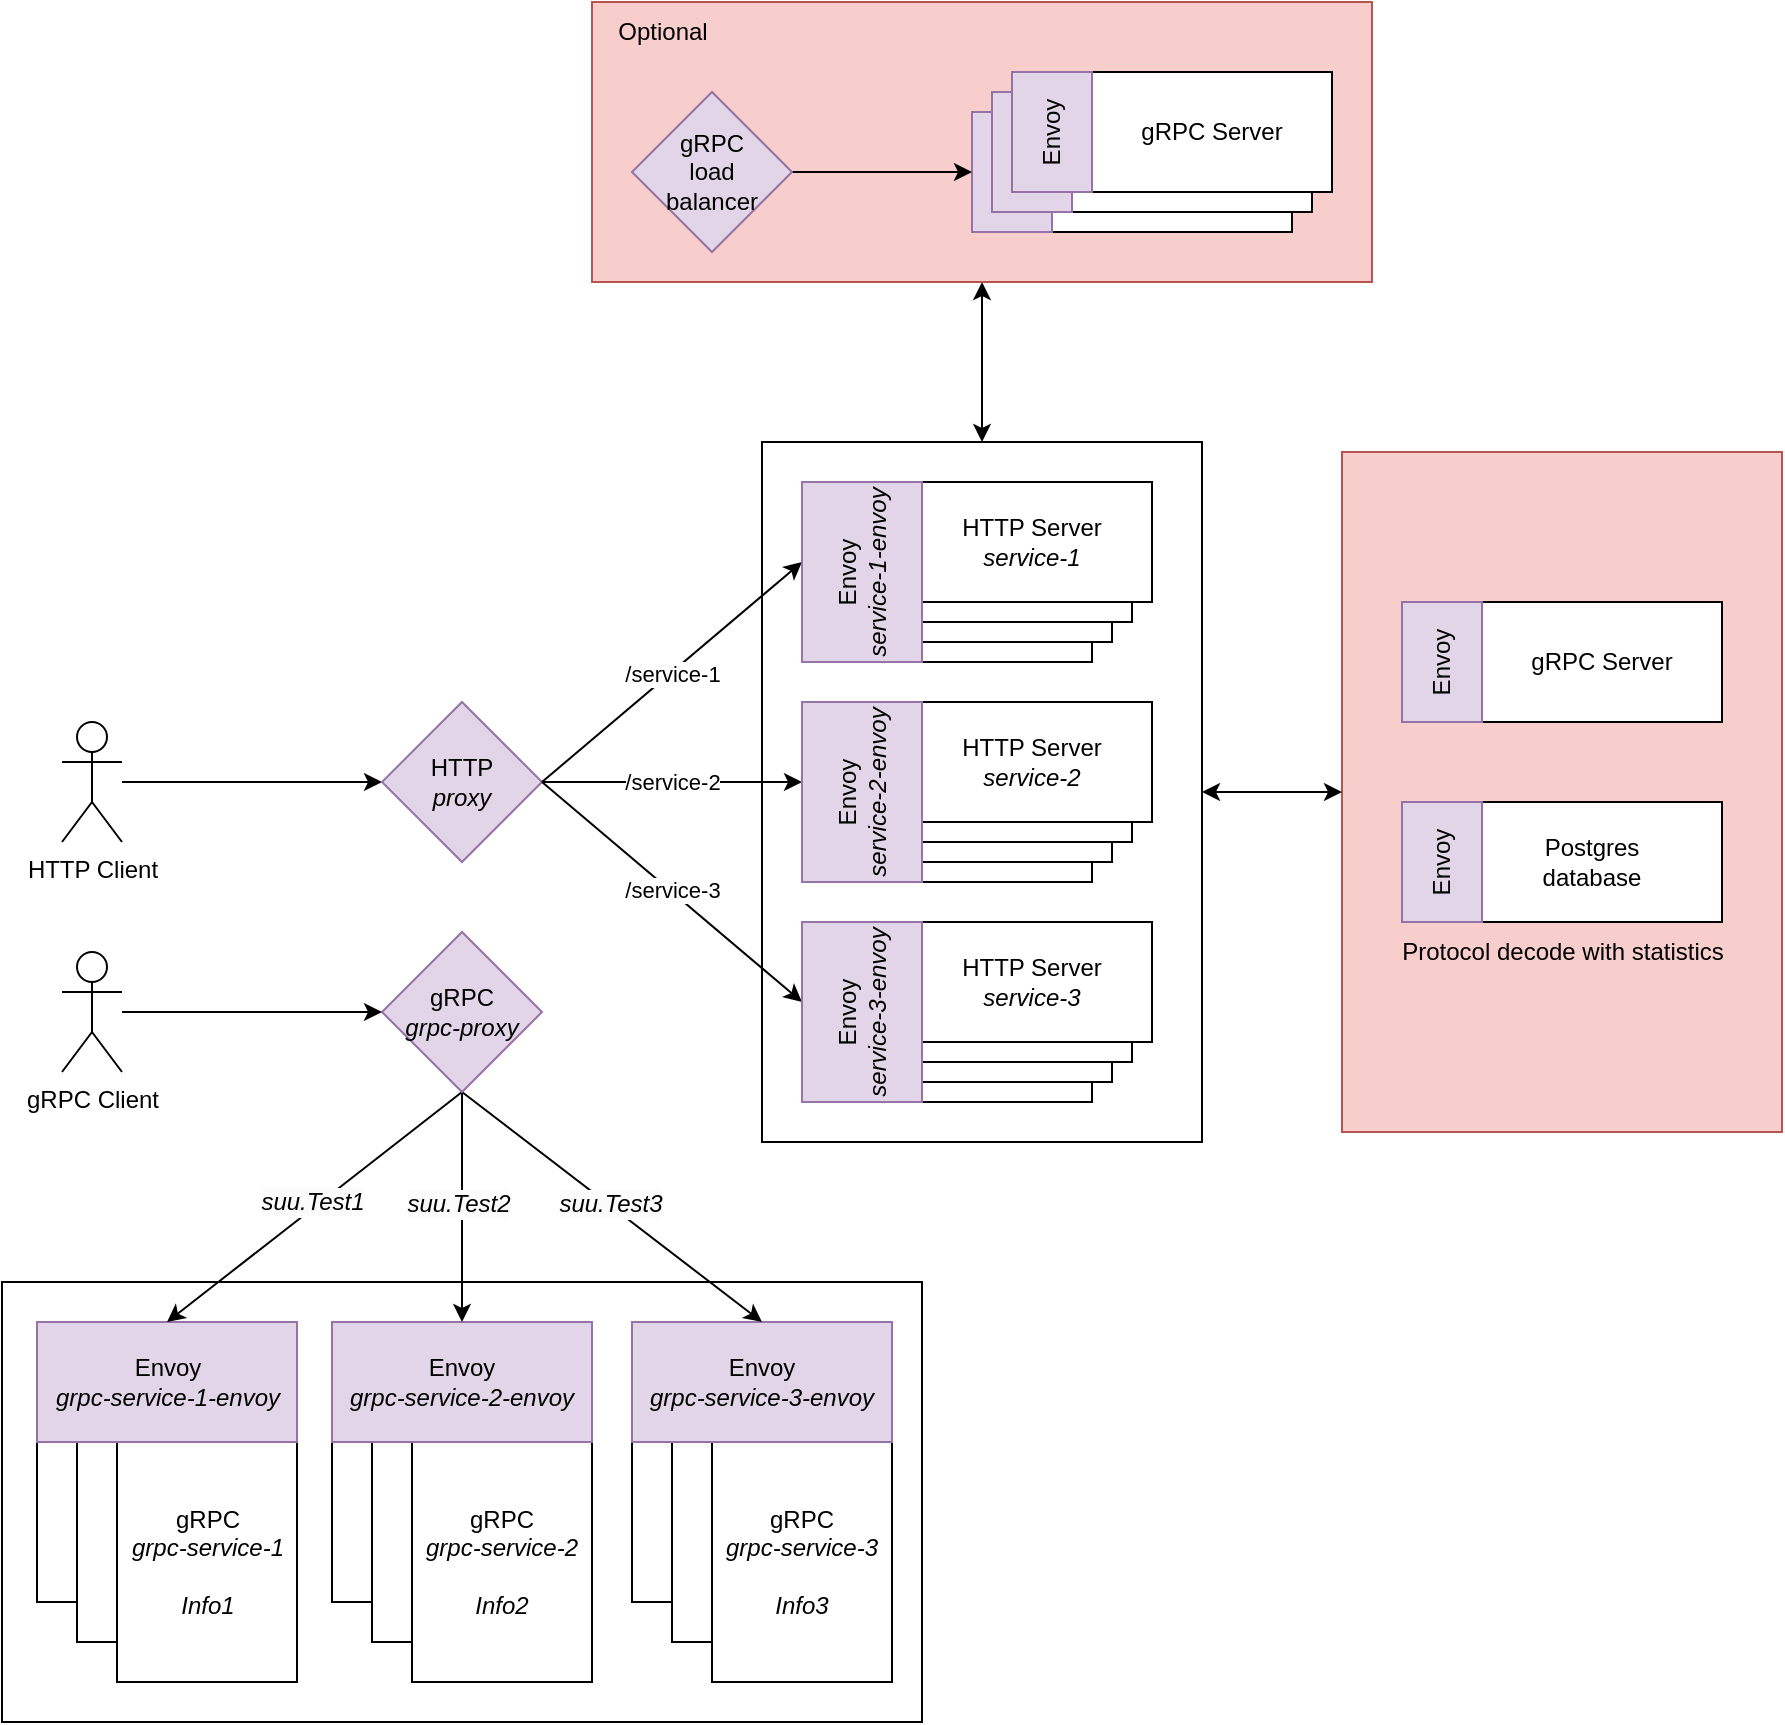<mxfile version="22.1.16" type="device">
  <diagram name="Page-1" id="4XVdnm4Mh2VWJTdFokWx">
    <mxGraphModel dx="719" dy="1763" grid="1" gridSize="10" guides="1" tooltips="1" connect="1" arrows="1" fold="1" page="1" pageScale="1" pageWidth="850" pageHeight="1100" math="0" shadow="0">
      <root>
        <mxCell id="0" />
        <mxCell id="1" parent="0" />
        <mxCell id="FvD66rcxhZCY_vO8rHZ7-28" value="" style="rounded=0;whiteSpace=wrap;html=1;" vertex="1" parent="1">
          <mxGeometry x="90" y="620" width="460" height="220" as="geometry" />
        </mxCell>
        <mxCell id="kOX-skd0nRhdrvtllHpR-61" value="" style="rounded=0;whiteSpace=wrap;html=1;" parent="1" vertex="1">
          <mxGeometry x="470" y="200" width="220" height="350" as="geometry" />
        </mxCell>
        <mxCell id="ZVSoIX3MnWESnNS0VUpJ-5" value="Serwer HTTP" style="rounded=0;whiteSpace=wrap;html=1;" parent="1" vertex="1">
          <mxGeometry x="515" y="470" width="120" height="60" as="geometry" />
        </mxCell>
        <mxCell id="ZVSoIX3MnWESnNS0VUpJ-4" value="Serwer HTTP" style="rounded=0;whiteSpace=wrap;html=1;" parent="1" vertex="1">
          <mxGeometry x="515" y="250" width="120" height="60" as="geometry" />
        </mxCell>
        <mxCell id="ZVSoIX3MnWESnNS0VUpJ-3" value="Serwer HTTP" style="rounded=0;whiteSpace=wrap;html=1;" parent="1" vertex="1">
          <mxGeometry x="515" y="360" width="120" height="60" as="geometry" />
        </mxCell>
        <mxCell id="kOX-skd0nRhdrvtllHpR-62" value="" style="rounded=0;whiteSpace=wrap;html=1;fillColor=#f8cecc;strokeColor=#b85450;" parent="1" vertex="1">
          <mxGeometry x="760" y="205" width="220" height="340" as="geometry" />
        </mxCell>
        <mxCell id="kOX-skd0nRhdrvtllHpR-64" style="edgeStyle=orthogonalEdgeStyle;rounded=0;orthogonalLoop=1;jettySize=auto;html=1;exitX=1;exitY=0.5;exitDx=0;exitDy=0;entryX=0;entryY=0.5;entryDx=0;entryDy=0;startArrow=classic;startFill=1;" parent="1" source="kOX-skd0nRhdrvtllHpR-61" target="kOX-skd0nRhdrvtllHpR-62" edge="1">
          <mxGeometry relative="1" as="geometry" />
        </mxCell>
        <mxCell id="kOX-skd0nRhdrvtllHpR-65" style="rounded=0;orthogonalLoop=1;jettySize=auto;html=1;exitX=0.5;exitY=0;exitDx=0;exitDy=0;entryX=0.5;entryY=1;entryDx=0;entryDy=0;startArrow=classic;startFill=1;" parent="1" source="kOX-skd0nRhdrvtllHpR-61" target="kOX-skd0nRhdrvtllHpR-49" edge="1">
          <mxGeometry relative="1" as="geometry" />
        </mxCell>
        <mxCell id="kOX-skd0nRhdrvtllHpR-49" value="&lt;div align=&quot;left&quot;&gt;&lt;br&gt;&lt;/div&gt;" style="rounded=0;whiteSpace=wrap;html=1;align=left;fillColor=#f8cecc;strokeColor=#b85450;" parent="1" vertex="1">
          <mxGeometry x="385" y="-20" width="390" height="140" as="geometry" />
        </mxCell>
        <mxCell id="prgVslOQz4MrDE7OXUun-4" value="" style="edgeStyle=orthogonalEdgeStyle;rounded=0;orthogonalLoop=1;jettySize=auto;html=1;" parent="1" source="prgVslOQz4MrDE7OXUun-2" edge="1">
          <mxGeometry relative="1" as="geometry">
            <mxPoint x="280" y="370" as="targetPoint" />
          </mxGeometry>
        </mxCell>
        <mxCell id="prgVslOQz4MrDE7OXUun-2" value="HTTP Client" style="shape=umlActor;verticalLabelPosition=bottom;verticalAlign=top;html=1;outlineConnect=0;" parent="1" vertex="1">
          <mxGeometry x="120" y="340" width="30" height="60" as="geometry" />
        </mxCell>
        <mxCell id="prgVslOQz4MrDE7OXUun-7" style="rounded=0;orthogonalLoop=1;jettySize=auto;html=1;entryX=0;entryY=0.5;entryDx=0;entryDy=0;" parent="1" target="prgVslOQz4MrDE7OXUun-6" edge="1">
          <mxGeometry relative="1" as="geometry">
            <mxPoint x="525" y="270" as="sourcePoint" />
          </mxGeometry>
        </mxCell>
        <mxCell id="prgVslOQz4MrDE7OXUun-10" style="edgeStyle=orthogonalEdgeStyle;rounded=0;orthogonalLoop=1;jettySize=auto;html=1;exitX=1;exitY=0.5;exitDx=0;exitDy=0;entryX=0;entryY=0.5;entryDx=0;entryDy=0;" parent="1" target="prgVslOQz4MrDE7OXUun-8" edge="1">
          <mxGeometry relative="1" as="geometry">
            <mxPoint x="525" y="380" as="sourcePoint" />
          </mxGeometry>
        </mxCell>
        <mxCell id="prgVslOQz4MrDE7OXUun-11" style="rounded=0;orthogonalLoop=1;jettySize=auto;html=1;exitX=1;exitY=0.5;exitDx=0;exitDy=0;entryX=0;entryY=0.5;entryDx=0;entryDy=0;" parent="1" target="prgVslOQz4MrDE7OXUun-9" edge="1">
          <mxGeometry relative="1" as="geometry">
            <mxPoint x="525" y="490" as="sourcePoint" />
          </mxGeometry>
        </mxCell>
        <mxCell id="prgVslOQz4MrDE7OXUun-5" value="&lt;div&gt;HTTP&lt;/div&gt;&lt;div&gt;&lt;i&gt;proxy&lt;/i&gt;&lt;/div&gt;" style="rhombus;whiteSpace=wrap;html=1;fillColor=#e1d5e7;strokeColor=#9673a6;" parent="1" vertex="1">
          <mxGeometry x="280" y="330" width="80" height="80" as="geometry" />
        </mxCell>
        <mxCell id="prgVslOQz4MrDE7OXUun-6" value="Serwer HTTP" style="rounded=0;whiteSpace=wrap;html=1;" parent="1" vertex="1">
          <mxGeometry x="525" y="240" width="120" height="60" as="geometry" />
        </mxCell>
        <mxCell id="prgVslOQz4MrDE7OXUun-8" value="Serwer HTTP" style="rounded=0;whiteSpace=wrap;html=1;" parent="1" vertex="1">
          <mxGeometry x="525" y="350" width="120" height="60" as="geometry" />
        </mxCell>
        <mxCell id="prgVslOQz4MrDE7OXUun-9" value="Serwer HTTP" style="rounded=0;whiteSpace=wrap;html=1;" parent="1" vertex="1">
          <mxGeometry x="525" y="460" width="120" height="60" as="geometry" />
        </mxCell>
        <mxCell id="prgVslOQz4MrDE7OXUun-12" value="gRPC Server" style="rounded=0;whiteSpace=wrap;html=1;" parent="1" vertex="1">
          <mxGeometry x="615" y="35" width="120" height="60" as="geometry" />
        </mxCell>
        <mxCell id="prgVslOQz4MrDE7OXUun-30" value="&lt;div&gt;Postgres&lt;/div&gt;&lt;div&gt;database&lt;br&gt;&lt;/div&gt;" style="whiteSpace=wrap;html=1;rounded=0;" parent="1" vertex="1">
          <mxGeometry x="820" y="380" width="130" height="60" as="geometry" />
        </mxCell>
        <mxCell id="kOX-skd0nRhdrvtllHpR-11" value="" style="rounded=0;orthogonalLoop=1;jettySize=auto;html=1;entryX=0;entryY=0.5;entryDx=0;entryDy=0;" parent="1" edge="1">
          <mxGeometry relative="1" as="geometry">
            <mxPoint x="360" y="370" as="sourcePoint" />
            <mxPoint x="490" y="260" as="targetPoint" />
          </mxGeometry>
        </mxCell>
        <mxCell id="kOX-skd0nRhdrvtllHpR-21" value="/service-1" style="edgeLabel;html=1;align=center;verticalAlign=middle;resizable=0;points=[];" parent="kOX-skd0nRhdrvtllHpR-11" vertex="1" connectable="0">
          <mxGeometry x="-0.006" relative="1" as="geometry">
            <mxPoint as="offset" />
          </mxGeometry>
        </mxCell>
        <mxCell id="kOX-skd0nRhdrvtllHpR-14" value="" style="edgeStyle=orthogonalEdgeStyle;rounded=0;orthogonalLoop=1;jettySize=auto;html=1;exitX=1;exitY=0.5;exitDx=0;exitDy=0;entryX=0;entryY=0.5;entryDx=0;entryDy=0;" parent="1" source="prgVslOQz4MrDE7OXUun-5" edge="1">
          <mxGeometry relative="1" as="geometry">
            <mxPoint x="360" y="370" as="sourcePoint" />
            <mxPoint x="490" y="370" as="targetPoint" />
          </mxGeometry>
        </mxCell>
        <mxCell id="kOX-skd0nRhdrvtllHpR-20" value="/service-2" style="edgeLabel;html=1;align=center;verticalAlign=middle;resizable=0;points=[];" parent="kOX-skd0nRhdrvtllHpR-14" vertex="1" connectable="0">
          <mxGeometry x="-0.006" relative="1" as="geometry">
            <mxPoint as="offset" />
          </mxGeometry>
        </mxCell>
        <mxCell id="kOX-skd0nRhdrvtllHpR-17" value="" style="rounded=0;orthogonalLoop=1;jettySize=auto;html=1;exitX=1;exitY=0.5;exitDx=0;exitDy=0;entryX=0;entryY=0.5;entryDx=0;entryDy=0;" parent="1" source="prgVslOQz4MrDE7OXUun-5" edge="1">
          <mxGeometry relative="1" as="geometry">
            <mxPoint x="360" y="370" as="sourcePoint" />
            <mxPoint x="490" y="480" as="targetPoint" />
          </mxGeometry>
        </mxCell>
        <mxCell id="kOX-skd0nRhdrvtllHpR-18" value="/service-3" style="edgeLabel;html=1;align=center;verticalAlign=middle;resizable=0;points=[];" parent="kOX-skd0nRhdrvtllHpR-17" vertex="1" connectable="0">
          <mxGeometry x="-0.008" y="1" relative="1" as="geometry">
            <mxPoint as="offset" />
          </mxGeometry>
        </mxCell>
        <mxCell id="kOX-skd0nRhdrvtllHpR-22" value="Serwer HTTP" style="rounded=0;whiteSpace=wrap;html=1;" parent="1" vertex="1">
          <mxGeometry x="535" y="230" width="120" height="60" as="geometry" />
        </mxCell>
        <mxCell id="kOX-skd0nRhdrvtllHpR-24" value="HTTP Server&lt;br&gt;&lt;i&gt;service-1&lt;/i&gt;" style="rounded=0;whiteSpace=wrap;html=1;" parent="1" vertex="1">
          <mxGeometry x="545" y="220" width="120" height="60" as="geometry" />
        </mxCell>
        <mxCell id="kOX-skd0nRhdrvtllHpR-26" value="Serwer HTTP" style="rounded=0;whiteSpace=wrap;html=1;" parent="1" vertex="1">
          <mxGeometry x="535" y="340" width="120" height="60" as="geometry" />
        </mxCell>
        <mxCell id="kOX-skd0nRhdrvtllHpR-28" value="HTTP Server&lt;br&gt;&lt;i&gt;service-2&lt;/i&gt;" style="rounded=0;whiteSpace=wrap;html=1;" parent="1" vertex="1">
          <mxGeometry x="545" y="330" width="120" height="60" as="geometry" />
        </mxCell>
        <mxCell id="kOX-skd0nRhdrvtllHpR-30" value="Serwer HTTP" style="rounded=0;whiteSpace=wrap;html=1;" parent="1" vertex="1">
          <mxGeometry x="535" y="450" width="120" height="60" as="geometry" />
        </mxCell>
        <mxCell id="kOX-skd0nRhdrvtllHpR-32" value="HTTP Server&lt;br&gt;&lt;i&gt;service-3&lt;/i&gt;" style="rounded=0;whiteSpace=wrap;html=1;" parent="1" vertex="1">
          <mxGeometry x="545" y="440" width="120" height="60" as="geometry" />
        </mxCell>
        <mxCell id="kOX-skd0nRhdrvtllHpR-34" value="Envoy" style="rounded=0;whiteSpace=wrap;html=1;fillColor=#e1d5e7;strokeColor=#9673a6;horizontal=0;" parent="1" vertex="1">
          <mxGeometry x="575" y="35" width="40" height="60" as="geometry" />
        </mxCell>
        <mxCell id="kOX-skd0nRhdrvtllHpR-35" value="gRPC Server" style="rounded=0;whiteSpace=wrap;html=1;" parent="1" vertex="1">
          <mxGeometry x="625" y="25" width="120" height="60" as="geometry" />
        </mxCell>
        <mxCell id="kOX-skd0nRhdrvtllHpR-36" value="Envoy" style="rounded=0;whiteSpace=wrap;html=1;fillColor=#e1d5e7;strokeColor=#9673a6;horizontal=0;" parent="1" vertex="1">
          <mxGeometry x="585" y="25" width="40" height="60" as="geometry" />
        </mxCell>
        <mxCell id="kOX-skd0nRhdrvtllHpR-37" value="gRPC Server" style="rounded=0;whiteSpace=wrap;html=1;" parent="1" vertex="1">
          <mxGeometry x="635" y="15" width="120" height="60" as="geometry" />
        </mxCell>
        <mxCell id="kOX-skd0nRhdrvtllHpR-38" value="Envoy" style="rounded=0;whiteSpace=wrap;html=1;fillColor=#e1d5e7;strokeColor=#9673a6;horizontal=0;" parent="1" vertex="1">
          <mxGeometry x="595" y="15" width="40" height="60" as="geometry" />
        </mxCell>
        <mxCell id="kOX-skd0nRhdrvtllHpR-39" value="gRPC Server" style="rounded=0;whiteSpace=wrap;html=1;" parent="1" vertex="1">
          <mxGeometry x="830" y="280" width="120" height="60" as="geometry" />
        </mxCell>
        <mxCell id="kOX-skd0nRhdrvtllHpR-40" value="Envoy" style="rounded=0;whiteSpace=wrap;html=1;fillColor=#e1d5e7;strokeColor=#9673a6;horizontal=0;" parent="1" vertex="1">
          <mxGeometry x="790" y="280" width="40" height="60" as="geometry" />
        </mxCell>
        <mxCell id="kOX-skd0nRhdrvtllHpR-42" style="edgeStyle=orthogonalEdgeStyle;rounded=0;orthogonalLoop=1;jettySize=auto;html=1;exitX=1;exitY=0.5;exitDx=0;exitDy=0;entryX=0;entryY=0.5;entryDx=0;entryDy=0;" parent="1" source="kOX-skd0nRhdrvtllHpR-41" target="kOX-skd0nRhdrvtllHpR-34" edge="1">
          <mxGeometry relative="1" as="geometry" />
        </mxCell>
        <mxCell id="kOX-skd0nRhdrvtllHpR-41" value="&lt;div&gt;gRPC&lt;/div&gt;&lt;div&gt;load&lt;/div&gt;&lt;div&gt;balancer&lt;br&gt;&lt;/div&gt;" style="rhombus;whiteSpace=wrap;html=1;fillColor=#e1d5e7;strokeColor=#9673a6;" parent="1" vertex="1">
          <mxGeometry x="405" y="25" width="80" height="80" as="geometry" />
        </mxCell>
        <mxCell id="kOX-skd0nRhdrvtllHpR-43" value="&lt;div&gt;Envoy&lt;/div&gt;" style="rounded=0;whiteSpace=wrap;html=1;fillColor=#e1d5e7;strokeColor=#9673a6;horizontal=0;align=center;" parent="1" vertex="1">
          <mxGeometry x="790" y="380" width="40" height="60" as="geometry" />
        </mxCell>
        <mxCell id="kOX-skd0nRhdrvtllHpR-50" value="Optional" style="text;html=1;align=center;verticalAlign=middle;resizable=0;points=[];autosize=1;strokeColor=none;fillColor=none;fontStyle=0" parent="1" vertex="1">
          <mxGeometry x="385" y="-20" width="70" height="30" as="geometry" />
        </mxCell>
        <mxCell id="kOX-skd0nRhdrvtllHpR-53" value="Protocol decode with statistics" style="text;html=1;align=center;verticalAlign=middle;resizable=0;points=[];autosize=1;strokeColor=none;fillColor=none;" parent="1" vertex="1">
          <mxGeometry x="780" y="440" width="180" height="30" as="geometry" />
        </mxCell>
        <mxCell id="ZVSoIX3MnWESnNS0VUpJ-1" value="Envoy&lt;br&gt;&lt;i&gt;service-2-envoy&lt;/i&gt;" style="rounded=0;whiteSpace=wrap;html=1;fillColor=#e1d5e7;strokeColor=#9673a6;horizontal=0;" parent="1" vertex="1">
          <mxGeometry x="490" y="330" width="60" height="90" as="geometry" />
        </mxCell>
        <mxCell id="ZVSoIX3MnWESnNS0VUpJ-6" value="Envoy&lt;br&gt;&lt;i&gt;service-1-envoy&lt;/i&gt;" style="rounded=0;whiteSpace=wrap;html=1;fillColor=#e1d5e7;strokeColor=#9673a6;horizontal=0;" parent="1" vertex="1">
          <mxGeometry x="490" y="220" width="60" height="90" as="geometry" />
        </mxCell>
        <mxCell id="ZVSoIX3MnWESnNS0VUpJ-7" value="Envoy&lt;br&gt;&lt;i&gt;service-3-envoy&lt;/i&gt;" style="rounded=0;whiteSpace=wrap;html=1;fillColor=#e1d5e7;strokeColor=#9673a6;horizontal=0;" parent="1" vertex="1">
          <mxGeometry x="490" y="440" width="60" height="90" as="geometry" />
        </mxCell>
        <mxCell id="FvD66rcxhZCY_vO8rHZ7-9" value="gRPC&lt;br&gt;&lt;i&gt;grpc-service-1&lt;/i&gt;" style="rounded=0;whiteSpace=wrap;html=1;direction=south;" vertex="1" parent="1">
          <mxGeometry x="127.5" y="680" width="90" height="120" as="geometry" />
        </mxCell>
        <mxCell id="FvD66rcxhZCY_vO8rHZ7-4" value="" style="rounded=0;whiteSpace=wrap;html=1;direction=south;" vertex="1" parent="1">
          <mxGeometry x="107.5" y="660" width="90" height="120" as="geometry" />
        </mxCell>
        <mxCell id="FvD66rcxhZCY_vO8rHZ7-10" value="" style="rounded=0;whiteSpace=wrap;html=1;direction=south;" vertex="1" parent="1">
          <mxGeometry x="127.5" y="680" width="90" height="120" as="geometry" />
        </mxCell>
        <mxCell id="FvD66rcxhZCY_vO8rHZ7-11" value="gRPC&lt;br&gt;&lt;i&gt;grpc-service-1&lt;br&gt;&lt;br&gt;Info1&lt;br&gt;&lt;/i&gt;" style="rounded=0;whiteSpace=wrap;html=1;direction=south;" vertex="1" parent="1">
          <mxGeometry x="147.5" y="700" width="90" height="120" as="geometry" />
        </mxCell>
        <mxCell id="FvD66rcxhZCY_vO8rHZ7-5" value="Envoy&lt;br&gt;&lt;i&gt;grpc-service-1-envoy&lt;/i&gt;" style="rounded=0;whiteSpace=wrap;html=1;fillColor=#e1d5e7;strokeColor=#9673a6;horizontal=1;direction=south;" vertex="1" parent="1">
          <mxGeometry x="107.5" y="640" width="130" height="60" as="geometry" />
        </mxCell>
        <mxCell id="FvD66rcxhZCY_vO8rHZ7-17" value="gRPC&lt;br&gt;&lt;i&gt;grpc-service-1&lt;/i&gt;" style="rounded=0;whiteSpace=wrap;html=1;direction=south;" vertex="1" parent="1">
          <mxGeometry x="277.5" y="680" width="90" height="120" as="geometry" />
        </mxCell>
        <mxCell id="FvD66rcxhZCY_vO8rHZ7-18" value="" style="rounded=0;whiteSpace=wrap;html=1;direction=south;" vertex="1" parent="1">
          <mxGeometry x="255" y="660" width="90" height="120" as="geometry" />
        </mxCell>
        <mxCell id="FvD66rcxhZCY_vO8rHZ7-19" value="" style="rounded=0;whiteSpace=wrap;html=1;direction=south;" vertex="1" parent="1">
          <mxGeometry x="275" y="680" width="90" height="120" as="geometry" />
        </mxCell>
        <mxCell id="FvD66rcxhZCY_vO8rHZ7-20" value="gRPC&lt;br&gt;&lt;i&gt;grpc-service-2&lt;br&gt;&lt;/i&gt;&lt;i&gt;&lt;br&gt;Info2&lt;br&gt;&lt;/i&gt;" style="rounded=0;whiteSpace=wrap;html=1;direction=south;" vertex="1" parent="1">
          <mxGeometry x="295" y="700" width="90" height="120" as="geometry" />
        </mxCell>
        <mxCell id="FvD66rcxhZCY_vO8rHZ7-21" value="Envoy&lt;br&gt;&lt;i&gt;grpc-service-2-envoy&lt;/i&gt;" style="rounded=0;whiteSpace=wrap;html=1;fillColor=#e1d5e7;strokeColor=#9673a6;horizontal=1;direction=south;" vertex="1" parent="1">
          <mxGeometry x="255" y="640" width="130" height="60" as="geometry" />
        </mxCell>
        <mxCell id="FvD66rcxhZCY_vO8rHZ7-22" value="gRPC&lt;br&gt;&lt;i&gt;grpc-service-1&lt;/i&gt;" style="rounded=0;whiteSpace=wrap;html=1;direction=south;" vertex="1" parent="1">
          <mxGeometry x="425" y="680" width="90" height="120" as="geometry" />
        </mxCell>
        <mxCell id="FvD66rcxhZCY_vO8rHZ7-23" value="" style="rounded=0;whiteSpace=wrap;html=1;direction=south;" vertex="1" parent="1">
          <mxGeometry x="405" y="660" width="90" height="120" as="geometry" />
        </mxCell>
        <mxCell id="FvD66rcxhZCY_vO8rHZ7-24" value="" style="rounded=0;whiteSpace=wrap;html=1;direction=south;" vertex="1" parent="1">
          <mxGeometry x="425" y="680" width="90" height="120" as="geometry" />
        </mxCell>
        <mxCell id="FvD66rcxhZCY_vO8rHZ7-25" value="gRPC&lt;br&gt;&lt;i&gt;grpc-service-3&lt;br&gt;&lt;/i&gt;&lt;i&gt;&lt;br&gt;Info3&lt;br&gt;&lt;/i&gt;" style="rounded=0;whiteSpace=wrap;html=1;direction=south;" vertex="1" parent="1">
          <mxGeometry x="445" y="700" width="90" height="120" as="geometry" />
        </mxCell>
        <mxCell id="FvD66rcxhZCY_vO8rHZ7-26" value="Envoy&lt;br&gt;&lt;i&gt;grpc-service-3-envoy&lt;/i&gt;" style="rounded=0;whiteSpace=wrap;html=1;fillColor=#e1d5e7;strokeColor=#9673a6;horizontal=1;direction=south;" vertex="1" parent="1">
          <mxGeometry x="405" y="640" width="130" height="60" as="geometry" />
        </mxCell>
        <mxCell id="FvD66rcxhZCY_vO8rHZ7-31" style="rounded=0;orthogonalLoop=1;jettySize=auto;html=1;exitX=0.5;exitY=1;exitDx=0;exitDy=0;entryX=0;entryY=0.5;entryDx=0;entryDy=0;" edge="1" parent="1" source="FvD66rcxhZCY_vO8rHZ7-27" target="FvD66rcxhZCY_vO8rHZ7-5">
          <mxGeometry relative="1" as="geometry" />
        </mxCell>
        <mxCell id="FvD66rcxhZCY_vO8rHZ7-34" value="&lt;i style=&quot;border-color: var(--border-color); font-size: 12px; background-color: rgb(251, 251, 251);&quot;&gt;suu.Test1&lt;/i&gt;" style="edgeLabel;html=1;align=center;verticalAlign=middle;resizable=0;points=[];" vertex="1" connectable="0" parent="FvD66rcxhZCY_vO8rHZ7-31">
          <mxGeometry x="-0.013" y="-3" relative="1" as="geometry">
            <mxPoint as="offset" />
          </mxGeometry>
        </mxCell>
        <mxCell id="FvD66rcxhZCY_vO8rHZ7-32" style="rounded=0;orthogonalLoop=1;jettySize=auto;html=1;exitX=0.5;exitY=1;exitDx=0;exitDy=0;entryX=0;entryY=0.5;entryDx=0;entryDy=0;" edge="1" parent="1" source="FvD66rcxhZCY_vO8rHZ7-27" target="FvD66rcxhZCY_vO8rHZ7-21">
          <mxGeometry relative="1" as="geometry" />
        </mxCell>
        <mxCell id="FvD66rcxhZCY_vO8rHZ7-35" value="&lt;i style=&quot;border-color: var(--border-color); font-size: 12px; background-color: rgb(251, 251, 251);&quot;&gt;suu.Test2&lt;/i&gt;" style="edgeLabel;html=1;align=center;verticalAlign=middle;resizable=0;points=[];" vertex="1" connectable="0" parent="FvD66rcxhZCY_vO8rHZ7-32">
          <mxGeometry x="-0.022" y="-2" relative="1" as="geometry">
            <mxPoint as="offset" />
          </mxGeometry>
        </mxCell>
        <mxCell id="FvD66rcxhZCY_vO8rHZ7-33" style="rounded=0;orthogonalLoop=1;jettySize=auto;html=1;exitX=0.5;exitY=1;exitDx=0;exitDy=0;entryX=0;entryY=0.5;entryDx=0;entryDy=0;" edge="1" parent="1" source="FvD66rcxhZCY_vO8rHZ7-27" target="FvD66rcxhZCY_vO8rHZ7-26">
          <mxGeometry relative="1" as="geometry" />
        </mxCell>
        <mxCell id="FvD66rcxhZCY_vO8rHZ7-36" value="&lt;i style=&quot;border-color: var(--border-color); font-size: 12px; background-color: rgb(251, 251, 251);&quot;&gt;suu.Test3&lt;/i&gt;" style="edgeLabel;html=1;align=center;verticalAlign=middle;resizable=0;points=[];" vertex="1" connectable="0" parent="FvD66rcxhZCY_vO8rHZ7-33">
          <mxGeometry x="-0.022" y="1" relative="1" as="geometry">
            <mxPoint as="offset" />
          </mxGeometry>
        </mxCell>
        <mxCell id="FvD66rcxhZCY_vO8rHZ7-27" value="&lt;div&gt;gRPC&lt;/div&gt;&lt;div&gt;&lt;i&gt;grpc-proxy&lt;/i&gt;&lt;/div&gt;" style="rhombus;whiteSpace=wrap;html=1;fillColor=#e1d5e7;strokeColor=#9673a6;" vertex="1" parent="1">
          <mxGeometry x="280" y="445" width="80" height="80" as="geometry" />
        </mxCell>
        <mxCell id="FvD66rcxhZCY_vO8rHZ7-29" value="" style="edgeStyle=orthogonalEdgeStyle;rounded=0;orthogonalLoop=1;jettySize=auto;html=1;entryX=0;entryY=0.5;entryDx=0;entryDy=0;" edge="1" parent="1" source="FvD66rcxhZCY_vO8rHZ7-30" target="FvD66rcxhZCY_vO8rHZ7-27">
          <mxGeometry relative="1" as="geometry">
            <mxPoint x="280" y="485" as="targetPoint" />
          </mxGeometry>
        </mxCell>
        <mxCell id="FvD66rcxhZCY_vO8rHZ7-30" value="gRPC Client" style="shape=umlActor;verticalLabelPosition=bottom;verticalAlign=top;html=1;outlineConnect=0;" vertex="1" parent="1">
          <mxGeometry x="120" y="455" width="30" height="60" as="geometry" />
        </mxCell>
      </root>
    </mxGraphModel>
  </diagram>
</mxfile>
